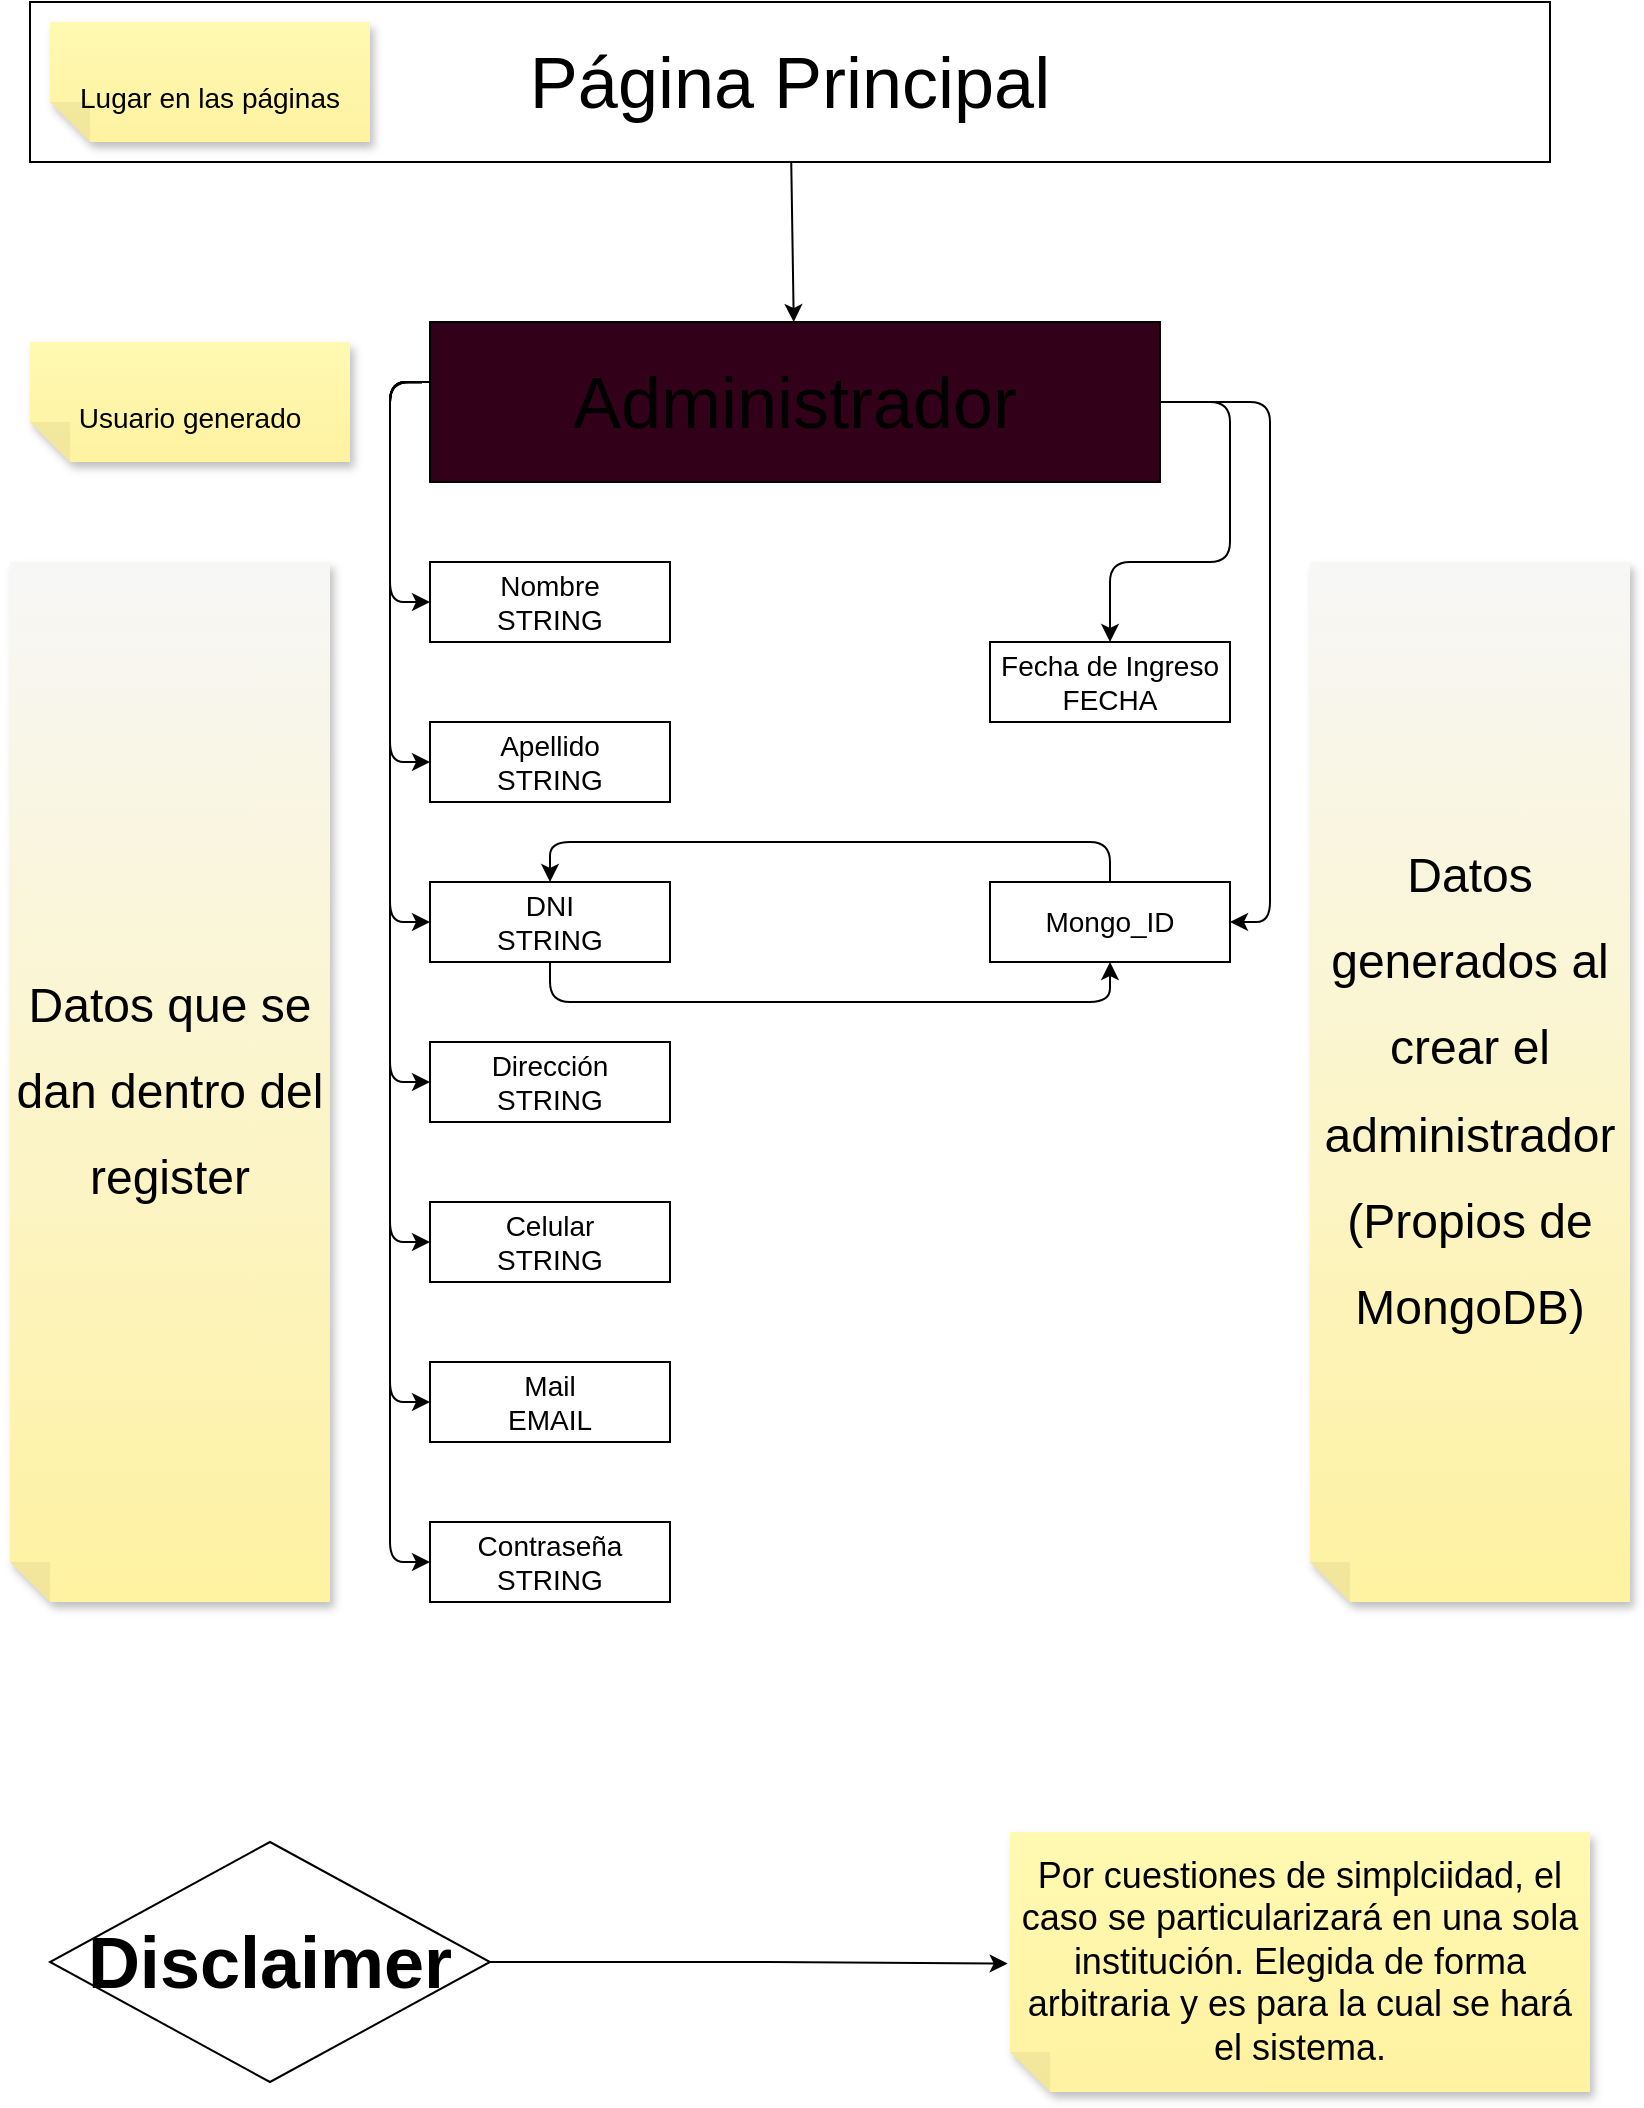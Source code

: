 <mxfile>
    <diagram id="44K4jS4_mfYNK5C5cpES" name="Página Principal">
        <mxGraphModel dx="1092" dy="381" grid="1" gridSize="10" guides="1" tooltips="1" connect="1" arrows="1" fold="1" page="1" pageScale="1" pageWidth="850" pageHeight="1100" math="0" shadow="0">
            <root>
                <mxCell id="0"/>
                <mxCell id="1" parent="0"/>
                <mxCell id="4" value="" style="edgeStyle=none;html=1;fontSize=36;" parent="1" source="2" target="3" edge="1">
                    <mxGeometry relative="1" as="geometry"/>
                </mxCell>
                <mxCell id="2" value="&lt;font style=&quot;font-size: 36px;&quot;&gt;Página Principal&lt;/font&gt;" style="whiteSpace=wrap;html=1;" parent="1" vertex="1">
                    <mxGeometry x="40" y="40" width="760" height="80" as="geometry"/>
                </mxCell>
                <mxCell id="41" value="" style="edgeStyle=none;html=1;exitX=1;exitY=0.5;exitDx=0;exitDy=0;" parent="1" source="3" edge="1">
                    <mxGeometry relative="1" as="geometry">
                        <mxPoint x="640" y="240" as="sourcePoint"/>
                        <mxPoint x="580" y="360" as="targetPoint"/>
                        <Array as="points">
                            <mxPoint x="640" y="240"/>
                            <mxPoint x="640" y="320"/>
                            <mxPoint x="580" y="320"/>
                        </Array>
                    </mxGeometry>
                </mxCell>
                <mxCell id="5" value="&lt;font style=&quot;font-size: 14px;&quot;&gt;Lugar en las páginas&lt;/font&gt;" style="shape=note;whiteSpace=wrap;html=1;backgroundOutline=1;fontColor=#000000;darkOpacity=0.05;fillColor=#FFF9B2;strokeColor=none;fillStyle=solid;direction=west;gradientDirection=north;gradientColor=#FFF2A1;shadow=1;size=20;pointerEvents=1;fontSize=36;" parent="1" vertex="1">
                    <mxGeometry x="50" y="50" width="160" height="60" as="geometry"/>
                </mxCell>
                <mxCell id="6" value="&lt;span style=&quot;font-size: 14px;&quot;&gt;Usuario generado&lt;/span&gt;" style="shape=note;whiteSpace=wrap;html=1;backgroundOutline=1;fontColor=#000000;darkOpacity=0.05;fillColor=#FFF9B2;strokeColor=none;fillStyle=solid;direction=west;gradientDirection=north;gradientColor=#FFF2A1;shadow=1;size=20;pointerEvents=1;fontSize=36;" parent="1" vertex="1">
                    <mxGeometry x="40" y="210" width="160" height="60" as="geometry"/>
                </mxCell>
                <mxCell id="7" value="&lt;font style=&quot;font-size: 24px;&quot;&gt;Datos que se dan dentro del register&lt;/font&gt;" style="shape=note;whiteSpace=wrap;html=1;backgroundOutline=1;fontColor=#000000;darkOpacity=0.05;fillColor=#F7F7F7;strokeColor=none;fillStyle=solid;direction=west;gradientDirection=north;gradientColor=#FFF2A1;shadow=1;size=20;pointerEvents=1;fontSize=36;" parent="1" vertex="1">
                    <mxGeometry x="30" y="320" width="160" height="520" as="geometry"/>
                </mxCell>
                <mxCell id="16" value="" style="edgeStyle=orthogonalEdgeStyle;html=1;fontSize=14;entryX=0;entryY=0.5;entryDx=0;entryDy=0;exitX=-0.011;exitY=0.378;exitDx=0;exitDy=0;exitPerimeter=0;" parent="1" source="3" target="8" edge="1">
                    <mxGeometry relative="1" as="geometry">
                        <mxPoint x="220" y="190" as="sourcePoint"/>
                        <mxPoint x="230" y="230" as="targetPoint"/>
                        <Array as="points">
                            <mxPoint x="220" y="230"/>
                            <mxPoint x="220" y="340"/>
                        </Array>
                    </mxGeometry>
                </mxCell>
                <mxCell id="8" value="Nombre&lt;br&gt;STRING" style="whiteSpace=wrap;html=1;fontSize=14;" parent="1" vertex="1">
                    <mxGeometry x="240" y="320" width="120" height="40" as="geometry"/>
                </mxCell>
                <mxCell id="12" value="Apellido&lt;br&gt;STRING" style="whiteSpace=wrap;html=1;fontSize=14;" parent="1" vertex="1">
                    <mxGeometry x="240" y="400" width="120" height="40" as="geometry"/>
                </mxCell>
                <mxCell id="13" value="DNI&lt;br&gt;STRING" style="whiteSpace=wrap;html=1;fontSize=14;" parent="1" vertex="1">
                    <mxGeometry x="240" y="480" width="120" height="40" as="geometry"/>
                </mxCell>
                <mxCell id="14" value="Dirección&lt;br&gt;STRING" style="whiteSpace=wrap;html=1;fontSize=14;" parent="1" vertex="1">
                    <mxGeometry x="240" y="560" width="120" height="40" as="geometry"/>
                </mxCell>
                <mxCell id="17" value="" style="edgeStyle=orthogonalEdgeStyle;html=1;fontSize=14;entryX=0;entryY=0.5;entryDx=0;entryDy=0;exitX=-0.011;exitY=0.378;exitDx=0;exitDy=0;exitPerimeter=0;" parent="1" target="12" edge="1">
                    <mxGeometry relative="1" as="geometry">
                        <mxPoint x="236.04" y="230.07" as="sourcePoint"/>
                        <mxPoint x="240" y="339.83" as="targetPoint"/>
                        <Array as="points">
                            <mxPoint x="220" y="230"/>
                            <mxPoint x="220" y="420"/>
                        </Array>
                    </mxGeometry>
                </mxCell>
                <mxCell id="18" value="" style="edgeStyle=orthogonalEdgeStyle;html=1;fontSize=14;exitX=-0.011;exitY=0.378;exitDx=0;exitDy=0;exitPerimeter=0;" parent="1" edge="1">
                    <mxGeometry relative="1" as="geometry">
                        <mxPoint x="236.04" y="230.0" as="sourcePoint"/>
                        <mxPoint x="240" y="500" as="targetPoint"/>
                        <Array as="points">
                            <mxPoint x="220" y="230"/>
                            <mxPoint x="220" y="500"/>
                        </Array>
                    </mxGeometry>
                </mxCell>
                <mxCell id="19" value="" style="edgeStyle=orthogonalEdgeStyle;html=1;fontSize=14;exitX=-0.011;exitY=0.378;exitDx=0;exitDy=0;exitPerimeter=0;entryX=0;entryY=0.5;entryDx=0;entryDy=0;" parent="1" target="14" edge="1">
                    <mxGeometry relative="1" as="geometry">
                        <mxPoint x="236.04" y="230" as="sourcePoint"/>
                        <mxPoint x="240" y="500" as="targetPoint"/>
                        <Array as="points">
                            <mxPoint x="220" y="230"/>
                            <mxPoint x="220" y="580"/>
                        </Array>
                    </mxGeometry>
                </mxCell>
                <mxCell id="20" value="Celular&lt;br&gt;STRING" style="whiteSpace=wrap;html=1;fontSize=14;" parent="1" vertex="1">
                    <mxGeometry x="240" y="640" width="120" height="40" as="geometry"/>
                </mxCell>
                <mxCell id="21" value="Mail&lt;br&gt;EMAIL" style="whiteSpace=wrap;html=1;fontSize=14;" parent="1" vertex="1">
                    <mxGeometry x="240" y="720" width="120" height="40" as="geometry"/>
                </mxCell>
                <mxCell id="22" value="Contraseña&lt;br&gt;STRING" style="whiteSpace=wrap;html=1;fontSize=14;" parent="1" vertex="1">
                    <mxGeometry x="240" y="800" width="120" height="40" as="geometry"/>
                </mxCell>
                <mxCell id="23" value="" style="edgeStyle=orthogonalEdgeStyle;html=1;fontSize=14;exitX=-0.011;exitY=0.378;exitDx=0;exitDy=0;exitPerimeter=0;entryX=0;entryY=0.5;entryDx=0;entryDy=0;" parent="1" target="20" edge="1">
                    <mxGeometry relative="1" as="geometry">
                        <mxPoint x="236.04" y="230" as="sourcePoint"/>
                        <mxPoint x="240" y="580" as="targetPoint"/>
                        <Array as="points">
                            <mxPoint x="220" y="230"/>
                            <mxPoint x="220" y="660"/>
                        </Array>
                    </mxGeometry>
                </mxCell>
                <mxCell id="24" value="" style="edgeStyle=orthogonalEdgeStyle;html=1;fontSize=14;" parent="1" edge="1">
                    <mxGeometry relative="1" as="geometry">
                        <mxPoint x="240" y="230" as="sourcePoint"/>
                        <mxPoint x="240" y="740" as="targetPoint"/>
                        <Array as="points">
                            <mxPoint x="220" y="230"/>
                            <mxPoint x="220" y="740"/>
                        </Array>
                    </mxGeometry>
                </mxCell>
                <mxCell id="25" value="" style="edgeStyle=orthogonalEdgeStyle;html=1;fontSize=14;exitX=-0.011;exitY=0.378;exitDx=0;exitDy=0;exitPerimeter=0;entryX=0;entryY=0.5;entryDx=0;entryDy=0;" parent="1" target="22" edge="1">
                    <mxGeometry relative="1" as="geometry">
                        <mxPoint x="236.04" y="230.0" as="sourcePoint"/>
                        <mxPoint x="240" y="735.01" as="targetPoint"/>
                        <Array as="points">
                            <mxPoint x="220" y="230"/>
                            <mxPoint x="220" y="820"/>
                        </Array>
                    </mxGeometry>
                </mxCell>
                <mxCell id="26" value="&lt;font style=&quot;font-size: 24px;&quot;&gt;Datos generados al crear el administrador&lt;br&gt;(Propios de MongoDB)&lt;br&gt;&lt;/font&gt;" style="shape=note;whiteSpace=wrap;html=1;backgroundOutline=1;fontColor=#000000;darkOpacity=0.05;fillColor=#F7F7F7;strokeColor=none;fillStyle=solid;direction=west;gradientDirection=north;gradientColor=#FFF2A1;shadow=1;size=20;pointerEvents=1;fontSize=36;" parent="1" vertex="1">
                    <mxGeometry x="680" y="320" width="160" height="520" as="geometry"/>
                </mxCell>
                <mxCell id="31" style="edgeStyle=orthogonalEdgeStyle;html=1;exitX=0.5;exitY=0;exitDx=0;exitDy=0;entryX=0.5;entryY=0;entryDx=0;entryDy=0;fontSize=24;" parent="1" source="27" target="13" edge="1">
                    <mxGeometry relative="1" as="geometry">
                        <Array as="points">
                            <mxPoint x="580" y="460"/>
                            <mxPoint x="300" y="460"/>
                        </Array>
                    </mxGeometry>
                </mxCell>
                <mxCell id="27" value="Mongo_ID" style="whiteSpace=wrap;html=1;fontSize=14;" parent="1" vertex="1">
                    <mxGeometry x="520" y="480" width="120" height="40" as="geometry"/>
                </mxCell>
                <mxCell id="33" style="edgeStyle=orthogonalEdgeStyle;html=1;entryX=0.5;entryY=1;entryDx=0;entryDy=0;fontSize=24;exitX=0.5;exitY=1;exitDx=0;exitDy=0;" parent="1" source="13" target="27" edge="1">
                    <mxGeometry relative="1" as="geometry">
                        <mxPoint x="340" y="550" as="sourcePoint"/>
                        <mxPoint x="300" y="530" as="targetPoint"/>
                        <Array as="points">
                            <mxPoint x="300" y="540"/>
                            <mxPoint x="580" y="540"/>
                        </Array>
                    </mxGeometry>
                </mxCell>
                <mxCell id="34" value="Fecha de Ingreso&lt;br&gt;FECHA" style="whiteSpace=wrap;html=1;fontSize=14;" parent="1" vertex="1">
                    <mxGeometry x="520" y="360" width="120" height="40" as="geometry"/>
                </mxCell>
                <mxCell id="43" value="" style="edgeStyle=none;html=1;exitX=1;exitY=0.5;exitDx=0;exitDy=0;entryX=1;entryY=0.5;entryDx=0;entryDy=0;" parent="1" target="27" edge="1">
                    <mxGeometry relative="1" as="geometry">
                        <mxPoint x="605" y="240" as="sourcePoint"/>
                        <mxPoint x="580" y="360" as="targetPoint"/>
                        <Array as="points">
                            <mxPoint x="660" y="240"/>
                            <mxPoint x="660" y="330"/>
                            <mxPoint x="660" y="410"/>
                            <mxPoint x="660" y="500"/>
                        </Array>
                    </mxGeometry>
                </mxCell>
                <mxCell id="46" value="" style="edgeStyle=none;html=1;fontSize=36;entryX=1.004;entryY=0.494;entryDx=0;entryDy=0;entryPerimeter=0;exitX=1;exitY=0.5;exitDx=0;exitDy=0;" parent="1" source="44" target="49" edge="1">
                    <mxGeometry relative="1" as="geometry">
                        <mxPoint x="520" y="970" as="targetPoint"/>
                        <Array as="points">
                            <mxPoint x="400" y="1020"/>
                        </Array>
                    </mxGeometry>
                </mxCell>
                <mxCell id="44" value="&lt;font style=&quot;font-size: 36px;&quot;&gt;&lt;b&gt;Disclaimer&lt;/b&gt;&lt;/font&gt;" style="rhombus;whiteSpace=wrap;html=1;" parent="1" vertex="1">
                    <mxGeometry x="50" y="960" width="220" height="120" as="geometry"/>
                </mxCell>
                <mxCell id="49" value="Por cuestiones de simplciidad, el caso se particularizará en una sola institución. Elegida de forma arbitraria y es para la cual se hará el sistema." style="shape=note;whiteSpace=wrap;html=1;backgroundOutline=1;fontColor=#000000;darkOpacity=0.05;fillColor=#FFF9B2;strokeColor=none;fillStyle=solid;direction=west;gradientDirection=north;gradientColor=#FFF2A1;shadow=1;size=20;pointerEvents=1;fontSize=18;" parent="1" vertex="1">
                    <mxGeometry x="530" y="955" width="290" height="130" as="geometry"/>
                </mxCell>
                <mxCell id="3" value="Administrador" style="whiteSpace=wrap;html=1;fontSize=36;shadow=0;fillColor=#33001A;" parent="1" vertex="1">
                    <mxGeometry x="240" y="200" width="365" height="80" as="geometry"/>
                </mxCell>
            </root>
        </mxGraphModel>
    </diagram>
    <diagram id="_-h2v2cXjk_ngLaGVtDr" name="Página de Alumnos">
        <mxGraphModel dx="825" dy="474" grid="1" gridSize="10" guides="1" tooltips="1" connect="1" arrows="1" fold="1" page="1" pageScale="1" pageWidth="850" pageHeight="1100" math="0" shadow="0">
            <root>
                <mxCell id="0"/>
                <mxCell id="1" parent="0"/>
                <mxCell id="rqVI_RRIAm4NejhSVdt2-1" value="&lt;font style=&quot;font-size: 36px;&quot;&gt;Página de Alumnos&lt;/font&gt;" style="whiteSpace=wrap;html=1;" parent="1" vertex="1">
                    <mxGeometry x="40" y="40" width="760" height="80" as="geometry"/>
                </mxCell>
                <mxCell id="oPoUa1jvqwNsRrNKrOJr-1" value="&lt;font style=&quot;font-size: 14px;&quot;&gt;Lugar en las páginas&lt;/font&gt;" style="shape=note;whiteSpace=wrap;html=1;backgroundOutline=1;fontColor=#000000;darkOpacity=0.05;fillColor=#FFF9B2;strokeColor=none;fillStyle=solid;direction=west;gradientDirection=north;gradientColor=#FFF2A1;shadow=1;size=20;pointerEvents=1;fontSize=36;" parent="1" vertex="1">
                    <mxGeometry x="50" y="50" width="160" height="60" as="geometry"/>
                </mxCell>
                <mxCell id="q1AXtb5Mmpm6LBBfgDB0-2" value="&lt;span style=&quot;font-size: 14px;&quot;&gt;Usuario generado&lt;/span&gt;" style="shape=note;whiteSpace=wrap;html=1;backgroundOutline=1;fontColor=#000000;darkOpacity=0.05;fillColor=#FFF9B2;strokeColor=none;fillStyle=solid;direction=west;gradientDirection=north;gradientColor=#FFF2A1;shadow=1;size=20;pointerEvents=1;fontSize=36;" parent="1" vertex="1">
                    <mxGeometry x="40" y="210" width="160" height="60" as="geometry"/>
                </mxCell>
                <mxCell id="q1AXtb5Mmpm6LBBfgDB0-3" value="&lt;font style=&quot;font-size: 24px;&quot;&gt;Datos que se dan dentro del register&lt;/font&gt;" style="shape=note;whiteSpace=wrap;html=1;backgroundOutline=1;fontColor=#000000;darkOpacity=0.05;fillColor=#F7F7F7;strokeColor=none;fillStyle=solid;direction=west;gradientDirection=north;gradientColor=#FFF2A1;shadow=1;size=20;pointerEvents=1;fontSize=36;" parent="1" vertex="1">
                    <mxGeometry x="30" y="320" width="160" height="520" as="geometry"/>
                </mxCell>
                <mxCell id="q1AXtb5Mmpm6LBBfgDB0-4" value="" style="edgeStyle=orthogonalEdgeStyle;html=1;fontSize=14;entryX=0;entryY=0.5;entryDx=0;entryDy=0;exitX=-0.011;exitY=0.378;exitDx=0;exitDy=0;exitPerimeter=0;" parent="1" source="q1AXtb5Mmpm6LBBfgDB0-24" target="q1AXtb5Mmpm6LBBfgDB0-5" edge="1">
                    <mxGeometry relative="1" as="geometry">
                        <mxPoint x="220" y="190" as="sourcePoint"/>
                        <mxPoint x="230" y="230" as="targetPoint"/>
                        <Array as="points">
                            <mxPoint x="220" y="230"/>
                            <mxPoint x="220" y="340"/>
                        </Array>
                    </mxGeometry>
                </mxCell>
                <mxCell id="q1AXtb5Mmpm6LBBfgDB0-5" value="Nombre&lt;br&gt;STRING" style="whiteSpace=wrap;html=1;fontSize=14;" parent="1" vertex="1">
                    <mxGeometry x="240" y="320" width="120" height="40" as="geometry"/>
                </mxCell>
                <mxCell id="q1AXtb5Mmpm6LBBfgDB0-6" value="Apellido&lt;br&gt;STRING" style="whiteSpace=wrap;html=1;fontSize=14;" parent="1" vertex="1">
                    <mxGeometry x="240" y="400" width="120" height="40" as="geometry"/>
                </mxCell>
                <mxCell id="q1AXtb5Mmpm6LBBfgDB0-8" value="Cuota&lt;br&gt;BOOLEAN" style="whiteSpace=wrap;html=1;fontSize=14;" parent="1" vertex="1">
                    <mxGeometry x="240" y="560" width="120" height="40" as="geometry"/>
                </mxCell>
                <mxCell id="q1AXtb5Mmpm6LBBfgDB0-9" value="" style="edgeStyle=orthogonalEdgeStyle;html=1;fontSize=14;entryX=0;entryY=0.5;entryDx=0;entryDy=0;exitX=-0.011;exitY=0.378;exitDx=0;exitDy=0;exitPerimeter=0;" parent="1" target="q1AXtb5Mmpm6LBBfgDB0-6" edge="1">
                    <mxGeometry relative="1" as="geometry">
                        <mxPoint x="236.04" y="230.07" as="sourcePoint"/>
                        <mxPoint x="240" y="339.83" as="targetPoint"/>
                        <Array as="points">
                            <mxPoint x="220" y="230"/>
                            <mxPoint x="220" y="420"/>
                        </Array>
                    </mxGeometry>
                </mxCell>
                <mxCell id="q1AXtb5Mmpm6LBBfgDB0-11" value="" style="edgeStyle=orthogonalEdgeStyle;html=1;fontSize=14;exitX=-0.011;exitY=0.378;exitDx=0;exitDy=0;exitPerimeter=0;entryX=0;entryY=0.5;entryDx=0;entryDy=0;" parent="1" target="q1AXtb5Mmpm6LBBfgDB0-8" edge="1">
                    <mxGeometry relative="1" as="geometry">
                        <mxPoint x="236.04" y="230" as="sourcePoint"/>
                        <mxPoint x="240" y="500" as="targetPoint"/>
                        <Array as="points">
                            <mxPoint x="220" y="230"/>
                            <mxPoint x="220" y="580"/>
                        </Array>
                    </mxGeometry>
                </mxCell>
                <mxCell id="q1AXtb5Mmpm6LBBfgDB0-18" value="&lt;font style=&quot;font-size: 24px;&quot;&gt;Datos generados al crear el administrador&lt;br&gt;(Propios de MongoDB)&lt;br&gt;&lt;/font&gt;" style="shape=note;whiteSpace=wrap;html=1;backgroundOutline=1;fontColor=#000000;darkOpacity=0.05;fillColor=#F7F7F7;strokeColor=none;fillStyle=solid;direction=west;gradientDirection=north;gradientColor=#FFF2A1;shadow=1;size=20;pointerEvents=1;fontSize=36;" parent="1" vertex="1">
                    <mxGeometry x="680" y="320" width="160" height="520" as="geometry"/>
                </mxCell>
                <mxCell id="q1AXtb5Mmpm6LBBfgDB0-28" value="" style="edgeStyle=none;html=1;fontSize=18;" parent="1" source="q1AXtb5Mmpm6LBBfgDB0-20" target="q1AXtb5Mmpm6LBBfgDB0-25" edge="1">
                    <mxGeometry relative="1" as="geometry"/>
                </mxCell>
                <mxCell id="q1AXtb5Mmpm6LBBfgDB0-20" value="Mongo_ID" style="whiteSpace=wrap;html=1;fontSize=14;" parent="1" vertex="1">
                    <mxGeometry x="520" y="480" width="120" height="40" as="geometry"/>
                </mxCell>
                <mxCell id="q1AXtb5Mmpm6LBBfgDB0-23" value="" style="edgeStyle=none;html=1;exitX=1;exitY=0.5;exitDx=0;exitDy=0;entryX=1;entryY=0.5;entryDx=0;entryDy=0;" parent="1" target="q1AXtb5Mmpm6LBBfgDB0-20" edge="1">
                    <mxGeometry relative="1" as="geometry">
                        <mxPoint x="605" y="240" as="sourcePoint"/>
                        <mxPoint x="580" y="360" as="targetPoint"/>
                        <Array as="points">
                            <mxPoint x="660" y="240"/>
                            <mxPoint x="660" y="330"/>
                            <mxPoint x="660" y="410"/>
                            <mxPoint x="660" y="500"/>
                        </Array>
                    </mxGeometry>
                </mxCell>
                <mxCell id="q1AXtb5Mmpm6LBBfgDB0-24" value="Alumno" style="whiteSpace=wrap;html=1;fontSize=36;shadow=0;fillColor=#FF0080;" parent="1" vertex="1">
                    <mxGeometry x="240" y="200" width="365" height="80" as="geometry"/>
                </mxCell>
                <mxCell id="q1AXtb5Mmpm6LBBfgDB0-25" value="EXP. (PRIMARY_KEY)" style="whiteSpace=wrap;html=1;fontSize=14;" parent="1" vertex="1">
                    <mxGeometry x="525" y="560" width="110" height="40" as="geometry"/>
                </mxCell>
                <mxCell id="q1AXtb5Mmpm6LBBfgDB0-29" value="&lt;font style=&quot;font-size: 14px;&quot;&gt;Esta página de aquí solo se extiende a el CRUD y muestra de los Alumnos.&lt;/font&gt;" style="shape=note;whiteSpace=wrap;html=1;backgroundOutline=1;fontColor=#000000;darkOpacity=0.05;fillColor=#FFF9B2;strokeColor=none;fillStyle=solid;direction=west;gradientDirection=north;gradientColor=#FFF2A1;shadow=1;size=20;pointerEvents=1;fontSize=36;" parent="1" vertex="1">
                    <mxGeometry x="60" y="130" width="730" height="40" as="geometry"/>
                </mxCell>
                <mxCell id="q1AXtb5Mmpm6LBBfgDB0-31" value="Año Cursado&lt;br&gt;NUMBER" style="whiteSpace=wrap;html=1;fontSize=14;" parent="1" vertex="1">
                    <mxGeometry x="240" y="480" width="120" height="40" as="geometry"/>
                </mxCell>
                <mxCell id="q1AXtb5Mmpm6LBBfgDB0-32" value="" style="edgeStyle=orthogonalEdgeStyle;html=1;fontSize=14;entryX=0;entryY=0.5;entryDx=0;entryDy=0;exitX=-0.011;exitY=0.378;exitDx=0;exitDy=0;exitPerimeter=0;" parent="1" target="q1AXtb5Mmpm6LBBfgDB0-31" edge="1">
                    <mxGeometry relative="1" as="geometry">
                        <mxPoint x="236.04" y="240.07" as="sourcePoint"/>
                        <mxPoint x="240" y="430" as="targetPoint"/>
                        <Array as="points">
                            <mxPoint x="220" y="240"/>
                            <mxPoint x="220" y="500"/>
                        </Array>
                    </mxGeometry>
                </mxCell>
            </root>
        </mxGraphModel>
    </diagram>
    <diagram id="WXx3dvycMJ5zHLxEcq-l" name="Página Detalles - Alumnos">
        <mxGraphModel dx="1179" dy="677" grid="1" gridSize="10" guides="1" tooltips="1" connect="1" arrows="1" fold="1" page="1" pageScale="1" pageWidth="850" pageHeight="1100" math="0" shadow="0">
            <root>
                <mxCell id="0"/>
                <mxCell id="1" parent="0"/>
                <mxCell id="Ua5ZhFTyl4ceXBN9Rp8--1" value="&lt;font style=&quot;font-size: 36px;&quot;&gt;Página de Detalles - Alumnos&amp;nbsp; &amp;nbsp; &amp;nbsp;&amp;nbsp;&lt;/font&gt;" style="whiteSpace=wrap;html=1;align=right;" parent="1" vertex="1">
                    <mxGeometry x="40" y="40" width="760" height="80" as="geometry"/>
                </mxCell>
                <mxCell id="Ua5ZhFTyl4ceXBN9Rp8--2" value="&lt;font style=&quot;font-size: 14px;&quot;&gt;Lugar en las páginas&lt;/font&gt;" style="shape=note;whiteSpace=wrap;html=1;backgroundOutline=1;fontColor=#000000;darkOpacity=0.05;fillColor=#FFF9B2;strokeColor=none;fillStyle=solid;direction=west;gradientDirection=north;gradientColor=#FFF2A1;shadow=1;size=20;pointerEvents=1;fontSize=36;" parent="1" vertex="1">
                    <mxGeometry x="50" y="50" width="170" height="60" as="geometry"/>
                </mxCell>
                <mxCell id="Ua5ZhFTyl4ceXBN9Rp8--3" value="&lt;span style=&quot;font-size: 14px;&quot;&gt;Usuario generado&lt;/span&gt;" style="shape=note;whiteSpace=wrap;html=1;backgroundOutline=1;fontColor=#000000;darkOpacity=0.05;fillColor=#FFF9B2;strokeColor=none;fillStyle=solid;direction=west;gradientDirection=north;gradientColor=#FFF2A1;shadow=1;size=20;pointerEvents=1;fontSize=36;" parent="1" vertex="1">
                    <mxGeometry x="40" y="210" width="160" height="60" as="geometry"/>
                </mxCell>
                <mxCell id="Ua5ZhFTyl4ceXBN9Rp8--6" value="Primer Año" style="whiteSpace=wrap;html=1;fontSize=14;" parent="1" vertex="1">
                    <mxGeometry x="110" y="520" width="60" height="40" as="geometry"/>
                </mxCell>
                <mxCell id="Ua5ZhFTyl4ceXBN9Rp8--15" value="Alumno" style="whiteSpace=wrap;html=1;fontSize=36;shadow=0;fillColor=#FF0080;" parent="1" vertex="1">
                    <mxGeometry x="240" y="200" width="365" height="80" as="geometry"/>
                </mxCell>
                <mxCell id="Ua5ZhFTyl4ceXBN9Rp8--17" value="&lt;font style=&quot;font-size: 14px;&quot;&gt;Esta página de aquí solo se extiende a el CRUD y muestra de los Alumnos.&lt;/font&gt;" style="shape=note;whiteSpace=wrap;html=1;backgroundOutline=1;fontColor=#000000;darkOpacity=0.05;fillColor=#FFF9B2;strokeColor=none;fillStyle=solid;direction=west;gradientDirection=north;gradientColor=#FFF2A1;shadow=1;size=20;pointerEvents=1;fontSize=36;" parent="1" vertex="1">
                    <mxGeometry x="60" y="130" width="730" height="40" as="geometry"/>
                </mxCell>
                <mxCell id="Ua5ZhFTyl4ceXBN9Rp8--20" value="&lt;span style=&quot;font-size: 14px;&quot;&gt;Heredamos todas las Props del anterior.&lt;/span&gt;" style="shape=note;whiteSpace=wrap;html=1;backgroundOutline=1;fontColor=#000000;darkOpacity=0.05;fillColor=#FFF9B2;strokeColor=none;fillStyle=solid;direction=west;gradientDirection=north;gradientColor=#FFF2A1;shadow=1;size=20;pointerEvents=1;fontSize=36;" parent="1" vertex="1">
                    <mxGeometry x="650" y="210" width="180" height="70" as="geometry"/>
                </mxCell>
                <mxCell id="Ua5ZhFTyl4ceXBN9Rp8--26" value="" style="edgeStyle=none;html=1;fontSize=9;fontColor=#FFFFFF;" parent="1" source="Ua5ZhFTyl4ceXBN9Rp8--21" target="Ua5ZhFTyl4ceXBN9Rp8--22" edge="1">
                    <mxGeometry relative="1" as="geometry"/>
                </mxCell>
                <mxCell id="Ua5ZhFTyl4ceXBN9Rp8--21" value="Materias&lt;br&gt;ARRAY" style="whiteSpace=wrap;html=1;fontSize=14;" parent="1" vertex="1">
                    <mxGeometry x="640" y="560" width="160" height="40" as="geometry"/>
                </mxCell>
                <mxCell id="Ua5ZhFTyl4ceXBN9Rp8--22" value="&lt;span id=&quot;docs-internal-guid-74e4e10c-7fff-efcd-cf68-e191ebd819ca&quot;&gt;&lt;p style=&quot;line-height:1.38;margin-top:0pt;margin-bottom:0pt;&quot; dir=&quot;ltr&quot;&gt;&lt;span style=&quot;font-size: 11pt; font-family: Arial, sans-serif; background-color: transparent; font-variant-numeric: normal; font-variant-east-asian: normal; vertical-align: baseline;&quot;&gt;&lt;font color=&quot;#ffffff&quot;&gt;[Matemáticas,&lt;/font&gt;&lt;/span&gt;&lt;/p&gt;&lt;p style=&quot;line-height:1.38;margin-top:0pt;margin-bottom:0pt;&quot; dir=&quot;ltr&quot;&gt;&lt;span style=&quot;font-size: 11pt; font-family: Arial, sans-serif; background-color: transparent; font-variant-numeric: normal; font-variant-east-asian: normal; vertical-align: baseline;&quot;&gt;&lt;font color=&quot;#ffffff&quot;&gt;Lengua y Literatura,&lt;/font&gt;&lt;/span&gt;&lt;/p&gt;&lt;p style=&quot;line-height:1.38;margin-top:0pt;margin-bottom:0pt;&quot; dir=&quot;ltr&quot;&gt;&lt;span style=&quot;font-size: 11pt; font-family: Arial, sans-serif; background-color: transparent; font-variant-numeric: normal; font-variant-east-asian: normal; vertical-align: baseline;&quot;&gt;&lt;font color=&quot;#ffffff&quot;&gt;Biología,&lt;/font&gt;&lt;/span&gt;&lt;/p&gt;&lt;p style=&quot;line-height:1.38;margin-top:0pt;margin-bottom:0pt;&quot; dir=&quot;ltr&quot;&gt;&lt;span style=&quot;font-size: 11pt; font-family: Arial, sans-serif; background-color: transparent; font-variant-numeric: normal; font-variant-east-asian: normal; vertical-align: baseline;&quot;&gt;&lt;font color=&quot;#ffffff&quot;&gt;Física,&lt;/font&gt;&lt;/span&gt;&lt;/p&gt;&lt;p style=&quot;line-height:1.38;margin-top:0pt;margin-bottom:0pt;&quot; dir=&quot;ltr&quot;&gt;&lt;span style=&quot;font-size: 11pt; font-family: Arial, sans-serif; background-color: transparent; font-variant-numeric: normal; font-variant-east-asian: normal; vertical-align: baseline;&quot;&gt;&lt;font color=&quot;#ffffff&quot;&gt;Química,&lt;/font&gt;&lt;/span&gt;&lt;/p&gt;&lt;p style=&quot;line-height:1.38;margin-top:0pt;margin-bottom:0pt;&quot; dir=&quot;ltr&quot;&gt;&lt;span style=&quot;font-size: 11pt; font-family: Arial, sans-serif; background-color: transparent; font-variant-numeric: normal; font-variant-east-asian: normal; vertical-align: baseline;&quot;&gt;&lt;font color=&quot;#ffffff&quot;&gt;Economía,&lt;/font&gt;&lt;/span&gt;&lt;/p&gt;&lt;p style=&quot;line-height:1.38;margin-top:0pt;margin-bottom:0pt;&quot; dir=&quot;ltr&quot;&gt;&lt;span style=&quot;font-size: 11pt; font-family: Arial, sans-serif; background-color: transparent; font-variant-numeric: normal; font-variant-east-asian: normal; vertical-align: baseline;&quot;&gt;&lt;font color=&quot;#ffffff&quot;&gt;Geografía,&lt;/font&gt;&lt;/span&gt;&lt;/p&gt;&lt;p style=&quot;line-height:1.38;margin-top:0pt;margin-bottom:0pt;&quot; dir=&quot;ltr&quot;&gt;&lt;span style=&quot;font-size: 11pt; font-family: Arial, sans-serif; background-color: transparent; font-variant-numeric: normal; font-variant-east-asian: normal; vertical-align: baseline;&quot;&gt;&lt;font color=&quot;#ffffff&quot;&gt;Historia,&lt;/font&gt;&lt;/span&gt;&lt;/p&gt;&lt;p style=&quot;line-height:1.38;margin-top:0pt;margin-bottom:0pt;&quot; dir=&quot;ltr&quot;&gt;&lt;span style=&quot;font-size: 11pt; font-family: Arial, sans-serif; background-color: transparent; font-variant-numeric: normal; font-variant-east-asian: normal; vertical-align: baseline;&quot;&gt;&lt;font color=&quot;#ffffff&quot;&gt;Educación Física]&lt;/font&gt;&lt;/span&gt;&lt;/p&gt;&lt;div&gt;&lt;span style=&quot;font-size: 11pt; font-family: Arial, sans-serif; color: rgb(0, 0, 0); background-color: transparent; font-variant-numeric: normal; font-variant-east-asian: normal; vertical-align: baseline;&quot;&gt;&lt;br&gt;&lt;/span&gt;&lt;/div&gt;&lt;/span&gt;" style="whiteSpace=wrap;html=1;fontSize=14;" parent="1" vertex="1">
                    <mxGeometry x="640" y="640" width="160" height="280" as="geometry"/>
                </mxCell>
                <mxCell id="Ua5ZhFTyl4ceXBN9Rp8--27" value="&lt;span style=&quot;font-size: 14px;&quot;&gt;HardCodeado [Cantidad de Años de 1 a 4]&amp;nbsp;&lt;/span&gt;" style="shape=note;whiteSpace=wrap;html=1;backgroundOutline=1;fontColor=#000000;darkOpacity=0.05;fillColor=#FFF9B2;strokeColor=none;fillStyle=solid;direction=west;gradientDirection=north;gradientColor=#FFF2A1;shadow=1;size=20;pointerEvents=1;fontSize=36;" parent="1" vertex="1">
                    <mxGeometry x="280" y="320" width="350" height="40" as="geometry"/>
                </mxCell>
                <mxCell id="Ua5ZhFTyl4ceXBN9Rp8--28" value="Segundo Año" style="whiteSpace=wrap;html=1;fontSize=14;" parent="1" vertex="1">
                    <mxGeometry x="110" y="640" width="60" height="40" as="geometry"/>
                </mxCell>
                <mxCell id="Ua5ZhFTyl4ceXBN9Rp8--30" value="Tercer Año" style="whiteSpace=wrap;html=1;fontSize=14;" parent="1" vertex="1">
                    <mxGeometry x="110" y="760" width="60" height="40" as="geometry"/>
                </mxCell>
                <mxCell id="Ua5ZhFTyl4ceXBN9Rp8--31" value="Cuarto Año" style="whiteSpace=wrap;html=1;fontSize=14;" parent="1" vertex="1">
                    <mxGeometry x="110" y="880" width="60" height="40" as="geometry"/>
                </mxCell>
                <mxCell id="Ua5ZhFTyl4ceXBN9Rp8--42" value="Año Cursado" style="rhombus;whiteSpace=wrap;html=1;shadow=0;strokeColor=#FFFFFF;fontSize=9;fontColor=#FFFFFF;fillColor=#000000;" parent="1" vertex="1">
                    <mxGeometry x="110" y="360" width="80" height="80" as="geometry"/>
                </mxCell>
                <mxCell id="bB9HhC9jBBb9-SWzl-od-1" value="&lt;span style=&quot;font-size: 18px;&quot;&gt;A&lt;br&gt;D&lt;br&gt;M&lt;br&gt;I&lt;br&gt;N&lt;br&gt;&lt;br&gt;&lt;/span&gt;" style="whiteSpace=wrap;html=1;fontSize=36;shadow=0;fillColor=#33001A;" parent="1" vertex="1">
                    <mxGeometry x="220" y="600" width="40" height="240" as="geometry"/>
                </mxCell>
                <mxCell id="bB9HhC9jBBb9-SWzl-od-2" value="" style="edgeStyle=none;orthogonalLoop=1;jettySize=auto;html=1;fontSize=18;fontColor=#FFFFFF;entryX=0.5;entryY=0;entryDx=0;entryDy=0;" parent="1" target="bB9HhC9jBBb9-SWzl-od-1" edge="1">
                    <mxGeometry width="80" relative="1" as="geometry">
                        <mxPoint x="170" y="539.41" as="sourcePoint"/>
                        <mxPoint x="250" y="539.41" as="targetPoint"/>
                        <Array as="points">
                            <mxPoint x="240" y="539"/>
                        </Array>
                    </mxGeometry>
                </mxCell>
                <mxCell id="bB9HhC9jBBb9-SWzl-od-3" value="" style="edgeStyle=none;orthogonalLoop=1;jettySize=auto;html=1;fontSize=18;fontColor=#FFFFFF;entryX=0.5;entryY=1;entryDx=0;entryDy=0;exitX=1;exitY=0.5;exitDx=0;exitDy=0;" parent="1" source="Ua5ZhFTyl4ceXBN9Rp8--31" target="bB9HhC9jBBb9-SWzl-od-1" edge="1">
                    <mxGeometry width="80" relative="1" as="geometry">
                        <mxPoint x="180" y="899.41" as="sourcePoint"/>
                        <mxPoint x="260" y="899.41" as="targetPoint"/>
                        <Array as="points">
                            <mxPoint x="240" y="899"/>
                        </Array>
                    </mxGeometry>
                </mxCell>
                <mxCell id="bB9HhC9jBBb9-SWzl-od-4" value="" style="edgeStyle=none;orthogonalLoop=1;jettySize=auto;html=1;fontSize=18;fontColor=#FFFFFF;" parent="1" edge="1">
                    <mxGeometry width="80" relative="1" as="geometry">
                        <mxPoint x="170" y="779.71" as="sourcePoint"/>
                        <mxPoint x="220" y="780" as="targetPoint"/>
                        <Array as="points"/>
                    </mxGeometry>
                </mxCell>
                <mxCell id="bB9HhC9jBBb9-SWzl-od-5" value="" style="edgeStyle=none;orthogonalLoop=1;jettySize=auto;html=1;fontSize=18;fontColor=#FFFFFF;" parent="1" edge="1">
                    <mxGeometry width="80" relative="1" as="geometry">
                        <mxPoint x="170" y="659.71" as="sourcePoint"/>
                        <mxPoint x="220" y="660" as="targetPoint"/>
                        <Array as="points"/>
                    </mxGeometry>
                </mxCell>
                <mxCell id="EBaflSRqduPsTqxNaMv7-1" value="&lt;h6&gt;&lt;font style=&quot;font-size: 12px;&quot;&gt;Dato que pone el Administrador&lt;/font&gt;&lt;/h6&gt;" style="shape=note;whiteSpace=wrap;html=1;backgroundOutline=1;fontColor=#000000;darkOpacity=0.05;fillColor=#F7F7F7;strokeColor=none;fillStyle=solid;direction=west;gradientDirection=north;gradientColor=#FFF2A1;shadow=1;size=11;pointerEvents=1;fontSize=36;" parent="1" vertex="1">
                    <mxGeometry x="340" y="430" width="120" height="50" as="geometry"/>
                </mxCell>
                <mxCell id="79OqxkBXqtXMJCi08VaM-8" value="" style="edgeStyle=none;html=1;fontSize=12;fontColor=#FFFFFF;" parent="1" source="EBaflSRqduPsTqxNaMv7-2" target="79OqxkBXqtXMJCi08VaM-7" edge="1">
                    <mxGeometry relative="1" as="geometry"/>
                </mxCell>
                <mxCell id="EBaflSRqduPsTqxNaMv7-2" value="Nota Final de cada Materia&lt;br&gt;por cada año correspondinete." style="whiteSpace=wrap;html=1;fontSize=14;" parent="1" vertex="1">
                    <mxGeometry x="340" y="500" width="120" height="80" as="geometry"/>
                </mxCell>
                <mxCell id="EBaflSRqduPsTqxNaMv7-3" value="" style="edgeStyle=none;orthogonalLoop=1;jettySize=auto;html=1;fontSize=12;fontColor=#FFFFFF;entryX=0;entryY=0.5;entryDx=0;entryDy=0;" parent="1" target="EBaflSRqduPsTqxNaMv7-2" edge="1">
                    <mxGeometry width="80" relative="1" as="geometry">
                        <mxPoint x="265" y="720" as="sourcePoint"/>
                        <mxPoint x="300" y="680" as="targetPoint"/>
                        <Array as="points">
                            <mxPoint x="320" y="720"/>
                            <mxPoint x="320" y="630"/>
                            <mxPoint x="320" y="540"/>
                        </Array>
                    </mxGeometry>
                </mxCell>
                <mxCell id="79OqxkBXqtXMJCi08VaM-7" value="Esta nota es un NUMBER" style="whiteSpace=wrap;html=1;shadow=0;labelBackgroundColor=#000000;strokeColor=#FFFFFF;fontSize=12;fontColor=#FFFFFF;fillColor=#000000;" parent="1" vertex="1">
                    <mxGeometry x="340" y="610" width="120" height="60" as="geometry"/>
                </mxCell>
                <mxCell id="zrDUC_IiXTfDg5IgB25I-1" value="" style="edgeStyle=none;orthogonalLoop=1;jettySize=auto;html=1;fontSize=12;fontColor=#FFFFFF;exitX=0.5;exitY=0;exitDx=0;exitDy=0;entryX=0;entryY=0.5;entryDx=0;entryDy=0;" parent="1" source="Ua5ZhFTyl4ceXBN9Rp8--42" target="Ua5ZhFTyl4ceXBN9Rp8--15" edge="1">
                    <mxGeometry width="80" relative="1" as="geometry">
                        <mxPoint x="240" y="360" as="sourcePoint"/>
                        <mxPoint x="320" y="360" as="targetPoint"/>
                        <Array as="points">
                            <mxPoint x="150" y="320"/>
                            <mxPoint x="210" y="320"/>
                            <mxPoint x="210" y="280"/>
                            <mxPoint x="210" y="240"/>
                            <mxPoint x="220" y="240"/>
                        </Array>
                    </mxGeometry>
                </mxCell>
                <mxCell id="zrDUC_IiXTfDg5IgB25I-5" value="" style="edgeStyle=none;orthogonalLoop=1;jettySize=auto;html=1;fontSize=12;fontColor=#FFFFFF;exitX=0;exitY=0.5;exitDx=0;exitDy=0;" parent="1" source="Ua5ZhFTyl4ceXBN9Rp8--42" edge="1">
                    <mxGeometry width="80" relative="1" as="geometry">
                        <mxPoint x="40" y="540" as="sourcePoint"/>
                        <mxPoint x="110" y="539.75" as="targetPoint"/>
                        <Array as="points">
                            <mxPoint x="40" y="400"/>
                            <mxPoint x="40" y="440"/>
                            <mxPoint x="40" y="540"/>
                        </Array>
                    </mxGeometry>
                </mxCell>
                <mxCell id="zrDUC_IiXTfDg5IgB25I-6" value="" style="edgeStyle=none;orthogonalLoop=1;jettySize=auto;html=1;fontSize=12;fontColor=#FFFFFF;exitX=0;exitY=0.5;exitDx=0;exitDy=0;entryX=0;entryY=0.5;entryDx=0;entryDy=0;" parent="1" target="Ua5ZhFTyl4ceXBN9Rp8--28" edge="1">
                    <mxGeometry width="80" relative="1" as="geometry">
                        <mxPoint x="110" y="400" as="sourcePoint"/>
                        <mxPoint x="110" y="539.75" as="targetPoint"/>
                        <Array as="points">
                            <mxPoint x="40" y="400"/>
                            <mxPoint x="40" y="440"/>
                            <mxPoint x="40" y="660"/>
                            <mxPoint x="70" y="660"/>
                        </Array>
                    </mxGeometry>
                </mxCell>
                <mxCell id="zrDUC_IiXTfDg5IgB25I-7" value="" style="edgeStyle=none;orthogonalLoop=1;jettySize=auto;html=1;fontSize=12;fontColor=#FFFFFF;exitX=0;exitY=0.5;exitDx=0;exitDy=0;entryX=0;entryY=0.5;entryDx=0;entryDy=0;" parent="1" target="Ua5ZhFTyl4ceXBN9Rp8--30" edge="1">
                    <mxGeometry width="80" relative="1" as="geometry">
                        <mxPoint x="110" y="400" as="sourcePoint"/>
                        <mxPoint x="110" y="660" as="targetPoint"/>
                        <Array as="points">
                            <mxPoint x="40" y="400"/>
                            <mxPoint x="40" y="440"/>
                            <mxPoint x="40" y="660"/>
                            <mxPoint x="40" y="720"/>
                            <mxPoint x="40" y="780"/>
                        </Array>
                    </mxGeometry>
                </mxCell>
                <mxCell id="zrDUC_IiXTfDg5IgB25I-8" value="" style="edgeStyle=none;orthogonalLoop=1;jettySize=auto;html=1;fontSize=12;fontColor=#FFFFFF;exitX=0;exitY=0.5;exitDx=0;exitDy=0;entryX=0;entryY=0.5;entryDx=0;entryDy=0;" parent="1" target="Ua5ZhFTyl4ceXBN9Rp8--31" edge="1">
                    <mxGeometry width="80" relative="1" as="geometry">
                        <mxPoint x="110" y="400.0" as="sourcePoint"/>
                        <mxPoint x="110" y="780" as="targetPoint"/>
                        <Array as="points">
                            <mxPoint x="40" y="400"/>
                            <mxPoint x="40" y="440"/>
                            <mxPoint x="40" y="660"/>
                            <mxPoint x="40" y="720"/>
                            <mxPoint x="40" y="780"/>
                            <mxPoint x="40" y="900"/>
                        </Array>
                    </mxGeometry>
                </mxCell>
                <mxCell id="zrDUC_IiXTfDg5IgB25I-11" value="" style="edgeStyle=none;orthogonalLoop=1;jettySize=auto;html=1;fontSize=12;fontColor=#FFFFFF;entryX=0.566;entryY=-0.042;entryDx=0;entryDy=0;entryPerimeter=0;" parent="1" target="Ua5ZhFTyl4ceXBN9Rp8--21" edge="1">
                    <mxGeometry width="80" relative="1" as="geometry">
                        <mxPoint x="460" y="640" as="sourcePoint"/>
                        <mxPoint x="540" y="640" as="targetPoint"/>
                        <Array as="points">
                            <mxPoint x="480" y="640"/>
                            <mxPoint x="480" y="580"/>
                            <mxPoint x="480" y="520"/>
                            <mxPoint x="520" y="520"/>
                            <mxPoint x="640" y="520"/>
                            <mxPoint x="731" y="520"/>
                        </Array>
                    </mxGeometry>
                </mxCell>
                <mxCell id="zrDUC_IiXTfDg5IgB25I-14" value="Genera por cada año un Array de Materias con las respectivas notas." style="whiteSpace=wrap;html=1;shadow=0;labelBackgroundColor=#000000;strokeColor=#007FFF;fontSize=12;fontColor=#FFFFFF;fillColor=#000000;" parent="1" vertex="1">
                    <mxGeometry x="500" y="580" width="120" height="60" as="geometry"/>
                </mxCell>
                <mxCell id="zrDUC_IiXTfDg5IgB25I-15" style="edgeStyle=none;html=1;exitX=0.5;exitY=1;exitDx=0;exitDy=0;fontSize=12;fontColor=#FFFFFF;entryX=0.5;entryY=1;entryDx=0;entryDy=0;strokeColor=#FFCCE6;" parent="1" source="79OqxkBXqtXMJCi08VaM-7" target="zrDUC_IiXTfDg5IgB25I-14" edge="1">
                    <mxGeometry relative="1" as="geometry">
                        <mxPoint x="580" y="780" as="targetPoint"/>
                        <Array as="points">
                            <mxPoint x="400" y="680"/>
                            <mxPoint x="480" y="680"/>
                            <mxPoint x="520" y="680"/>
                            <mxPoint x="540" y="680"/>
                            <mxPoint x="560" y="680"/>
                            <mxPoint x="560" y="660"/>
                        </Array>
                    </mxGeometry>
                </mxCell>
            </root>
        </mxGraphModel>
    </diagram>
    <diagram id="QPP_07Ck4va_7EfFPJsj" name="Relaciones">
        <mxGraphModel dx="1092" dy="381" grid="1" gridSize="10" guides="1" tooltips="1" connect="1" arrows="1" fold="1" page="1" pageScale="1" pageWidth="850" pageHeight="1100" math="0" shadow="0">
            <root>
                <mxCell id="0"/>
                <mxCell id="1" parent="0"/>
                <mxCell id="ALHht0elJ53FkaCaGL_W-1" value="Tabla Alumnos&lt;br&gt;" style="whiteSpace=wrap;html=1;strokeColor=#B266FF;" parent="1" vertex="1">
                    <mxGeometry x="280" y="320" width="240" height="120" as="geometry"/>
                </mxCell>
                <mxCell id="oKu8VuLkrB-vMgD-K0nt-7" value="" style="edgeStyle=none;html=1;" parent="1" source="ALHht0elJ53FkaCaGL_W-2" target="oKu8VuLkrB-vMgD-K0nt-3" edge="1">
                    <mxGeometry relative="1" as="geometry"/>
                </mxCell>
                <mxCell id="ALHht0elJ53FkaCaGL_W-2" value="Administradores&lt;br&gt;FALSE-&amp;gt; SuperAdmin" style="whiteSpace=wrap;html=1;strokeColor=#FF66B3;" parent="1" vertex="1">
                    <mxGeometry x="280" y="150" width="240" height="110" as="geometry"/>
                </mxCell>
                <mxCell id="3EQxj0JoroEsmrE7CpAK-1" value="Tabla de Materias" style="whiteSpace=wrap;html=1;" parent="1" vertex="1">
                    <mxGeometry x="120" y="480" width="240" height="80" as="geometry"/>
                </mxCell>
                <mxCell id="3EQxj0JoroEsmrE7CpAK-4" value="Tabla Notas&lt;br&gt;id_usuario&lt;br&gt;id_materia&lt;br&gt;valor_nota&lt;br&gt;año_cursado" style="whiteSpace=wrap;html=1;strokeColor=#9933FF;" parent="1" vertex="1">
                    <mxGeometry x="440" y="480" width="240" height="80" as="geometry"/>
                </mxCell>
                <mxCell id="oKu8VuLkrB-vMgD-K0nt-3" value="SuperAdministradores&lt;br&gt;True -&amp;gt; SuperAdmin" style="whiteSpace=wrap;html=1;" parent="1" vertex="1">
                    <mxGeometry x="280" y="50" width="240" height="60" as="geometry"/>
                </mxCell>
                <mxCell id="oKu8VuLkrB-vMgD-K0nt-5" value="" style="edgeStyle=none;orthogonalLoop=1;jettySize=auto;html=1;entryX=0.5;entryY=0;entryDx=0;entryDy=0;exitX=0.5;exitY=1;exitDx=0;exitDy=0;" parent="1" source="oKu8VuLkrB-vMgD-K0nt-3" target="ALHht0elJ53FkaCaGL_W-2" edge="1">
                    <mxGeometry width="80" relative="1" as="geometry">
                        <mxPoint x="390" y="100" as="sourcePoint"/>
                        <mxPoint x="470" y="100" as="targetPoint"/>
                        <Array as="points"/>
                    </mxGeometry>
                </mxCell>
                <mxCell id="oKu8VuLkrB-vMgD-K0nt-8" value="" style="edgeStyle=none;orthogonalLoop=1;jettySize=auto;html=1;entryX=0.5;entryY=0;entryDx=0;entryDy=0;exitX=0.5;exitY=1;exitDx=0;exitDy=0;" parent="1" source="ALHht0elJ53FkaCaGL_W-1" target="3EQxj0JoroEsmrE7CpAK-4" edge="1">
                    <mxGeometry width="80" relative="1" as="geometry">
                        <mxPoint x="60" y="370" as="sourcePoint"/>
                        <mxPoint x="140" y="370" as="targetPoint"/>
                        <Array as="points"/>
                    </mxGeometry>
                </mxCell>
                <mxCell id="oKu8VuLkrB-vMgD-K0nt-12" value="" style="edgeStyle=none;orthogonalLoop=1;jettySize=auto;html=1;entryX=1;entryY=0.5;entryDx=0;entryDy=0;exitX=0;exitY=0.5;exitDx=0;exitDy=0;" parent="1" source="3EQxj0JoroEsmrE7CpAK-4" target="3EQxj0JoroEsmrE7CpAK-1" edge="1">
                    <mxGeometry width="80" relative="1" as="geometry">
                        <mxPoint x="560" y="410" as="sourcePoint"/>
                        <mxPoint x="640" y="410" as="targetPoint"/>
                        <Array as="points"/>
                    </mxGeometry>
                </mxCell>
            </root>
        </mxGraphModel>
    </diagram>
    <diagram id="gZtyvqT9rTrIEEyY-HAW" name="Estructura-BackEnd">
        <mxGraphModel dx="1365" dy="774" grid="1" gridSize="10" guides="1" tooltips="1" connect="1" arrows="1" fold="1" page="1" pageScale="1" pageWidth="850" pageHeight="1100" math="0" shadow="0">
            <root>
                <mxCell id="0"/>
                <mxCell id="1" parent="0"/>
                <mxCell id="7qE5cuEAveG29kk4YZpx-1" value="main" style="ellipse;whiteSpace=wrap;html=1;" vertex="1" parent="1">
                    <mxGeometry x="385" y="50" width="80" height="80" as="geometry"/>
                </mxCell>
                <mxCell id="7qE5cuEAveG29kk4YZpx-2" value="admin" style="ellipse;whiteSpace=wrap;html=1;" vertex="1" parent="1">
                    <mxGeometry x="210" y="325" width="80" height="80" as="geometry"/>
                </mxCell>
                <mxCell id="7qE5cuEAveG29kk4YZpx-3" value="notas" style="ellipse;whiteSpace=wrap;html=1;" vertex="1" parent="1">
                    <mxGeometry x="385" y="325" width="80" height="80" as="geometry"/>
                </mxCell>
                <mxCell id="7qE5cuEAveG29kk4YZpx-4" value="alumnos" style="ellipse;whiteSpace=wrap;html=1;" vertex="1" parent="1">
                    <mxGeometry x="560" y="325" width="80" height="80" as="geometry"/>
                </mxCell>
                <mxCell id="7qE5cuEAveG29kk4YZpx-5" value="cambio-3" style="ellipse;whiteSpace=wrap;html=1;strokeColor=#66FFFF;fillColor=#FF0080;" vertex="1" parent="1">
                    <mxGeometry x="200" y="695" width="80" height="80" as="geometry"/>
                </mxCell>
                <mxCell id="7qE5cuEAveG29kk4YZpx-6" value="cambio-2" style="ellipse;whiteSpace=wrap;html=1;strokeColor=#66FFFF;fillColor=#FF0080;" vertex="1" parent="1">
                    <mxGeometry x="200" y="575" width="80" height="80" as="geometry"/>
                </mxCell>
                <mxCell id="7qE5cuEAveG29kk4YZpx-7" value="cambio-1" style="ellipse;whiteSpace=wrap;html=1;strokeColor=#66FFFF;fillColor=#FF0080;" vertex="1" parent="1">
                    <mxGeometry x="200" y="455" width="80" height="80" as="geometry"/>
                </mxCell>
                <mxCell id="7qE5cuEAveG29kk4YZpx-8" value="development" style="ellipse;whiteSpace=wrap;html=1;" vertex="1" parent="1">
                    <mxGeometry x="385" y="160" width="80" height="80" as="geometry"/>
                </mxCell>
                <mxCell id="7qE5cuEAveG29kk4YZpx-12" value="cambio-3" style="ellipse;whiteSpace=wrap;html=1;strokeColor=#66FFFF;fillColor=#FF0080;" vertex="1" parent="1">
                    <mxGeometry x="390" y="695" width="80" height="80" as="geometry"/>
                </mxCell>
                <mxCell id="7qE5cuEAveG29kk4YZpx-13" value="cambio-2" style="ellipse;whiteSpace=wrap;html=1;strokeColor=#66FFFF;fillColor=#FF0080;" vertex="1" parent="1">
                    <mxGeometry x="390" y="575" width="80" height="80" as="geometry"/>
                </mxCell>
                <mxCell id="7qE5cuEAveG29kk4YZpx-14" value="cambio-1" style="ellipse;whiteSpace=wrap;html=1;strokeColor=#66FFFF;fillColor=#FF0080;" vertex="1" parent="1">
                    <mxGeometry x="390" y="455" width="80" height="80" as="geometry"/>
                </mxCell>
                <mxCell id="7qE5cuEAveG29kk4YZpx-15" value="cambio-3" style="ellipse;whiteSpace=wrap;html=1;strokeColor=#66FFFF;fillColor=#FF0080;" vertex="1" parent="1">
                    <mxGeometry x="560" y="695" width="80" height="80" as="geometry"/>
                </mxCell>
                <mxCell id="7qE5cuEAveG29kk4YZpx-16" value="cambio-2" style="ellipse;whiteSpace=wrap;html=1;strokeColor=#66FFFF;fillColor=#FF0080;" vertex="1" parent="1">
                    <mxGeometry x="560" y="575" width="80" height="80" as="geometry"/>
                </mxCell>
                <mxCell id="7qE5cuEAveG29kk4YZpx-17" value="cambio-1" style="ellipse;whiteSpace=wrap;html=1;strokeColor=#66FFFF;fillColor=#FF0080;" vertex="1" parent="1">
                    <mxGeometry x="560" y="455" width="80" height="80" as="geometry"/>
                </mxCell>
                <mxCell id="7qE5cuEAveG29kk4YZpx-19" value="" style="edgeStyle=none;orthogonalLoop=1;jettySize=auto;html=1;entryX=0;entryY=0.5;entryDx=0;entryDy=0;exitX=0;exitY=0.5;exitDx=0;exitDy=0;" edge="1" parent="1" source="7qE5cuEAveG29kk4YZpx-2" target="7qE5cuEAveG29kk4YZpx-7">
                    <mxGeometry width="80" relative="1" as="geometry">
                        <mxPoint x="130" y="495" as="sourcePoint"/>
                        <mxPoint x="210" y="364.47" as="targetPoint"/>
                        <Array as="points">
                            <mxPoint x="160" y="365"/>
                            <mxPoint x="160" y="425"/>
                            <mxPoint x="160" y="495"/>
                        </Array>
                    </mxGeometry>
                </mxCell>
                <mxCell id="7qE5cuEAveG29kk4YZpx-20" value="" style="edgeStyle=none;orthogonalLoop=1;jettySize=auto;html=1;entryX=0;entryY=0.5;entryDx=0;entryDy=0;exitX=0;exitY=0.5;exitDx=0;exitDy=0;" edge="1" parent="1" target="7qE5cuEAveG29kk4YZpx-6">
                    <mxGeometry width="80" relative="1" as="geometry">
                        <mxPoint x="210.0" y="365" as="sourcePoint"/>
                        <mxPoint x="200.0" y="495" as="targetPoint"/>
                        <Array as="points">
                            <mxPoint x="160" y="365"/>
                            <mxPoint x="160" y="425"/>
                            <mxPoint x="160" y="495"/>
                            <mxPoint x="160" y="615"/>
                        </Array>
                    </mxGeometry>
                </mxCell>
                <mxCell id="7qE5cuEAveG29kk4YZpx-21" value="" style="edgeStyle=none;orthogonalLoop=1;jettySize=auto;html=1;entryX=0;entryY=0.5;entryDx=0;entryDy=0;exitX=0;exitY=0.5;exitDx=0;exitDy=0;" edge="1" parent="1" target="7qE5cuEAveG29kk4YZpx-5">
                    <mxGeometry width="80" relative="1" as="geometry">
                        <mxPoint x="210.0" y="365" as="sourcePoint"/>
                        <mxPoint x="200.0" y="615" as="targetPoint"/>
                        <Array as="points">
                            <mxPoint x="160" y="365"/>
                            <mxPoint x="160" y="425"/>
                            <mxPoint x="160" y="495"/>
                            <mxPoint x="160" y="615"/>
                            <mxPoint x="160" y="735"/>
                        </Array>
                    </mxGeometry>
                </mxCell>
                <mxCell id="7qE5cuEAveG29kk4YZpx-22" value="" style="edgeStyle=none;orthogonalLoop=1;jettySize=auto;html=1;entryX=1;entryY=0.5;entryDx=0;entryDy=0;exitX=1;exitY=0.5;exitDx=0;exitDy=0;" edge="1" parent="1" source="7qE5cuEAveG29kk4YZpx-4" target="7qE5cuEAveG29kk4YZpx-17">
                    <mxGeometry width="80" relative="1" as="geometry">
                        <mxPoint x="730.0" y="355" as="sourcePoint"/>
                        <mxPoint x="720.0" y="485" as="targetPoint"/>
                        <Array as="points">
                            <mxPoint x="680" y="365"/>
                            <mxPoint x="680" y="395"/>
                            <mxPoint x="680" y="415"/>
                            <mxPoint x="680" y="495"/>
                        </Array>
                    </mxGeometry>
                </mxCell>
                <mxCell id="7qE5cuEAveG29kk4YZpx-23" value="" style="edgeStyle=none;orthogonalLoop=1;jettySize=auto;html=1;entryX=1;entryY=0.5;entryDx=0;entryDy=0;exitX=1;exitY=0.5;exitDx=0;exitDy=0;" edge="1" parent="1" source="7qE5cuEAveG29kk4YZpx-4" target="7qE5cuEAveG29kk4YZpx-16">
                    <mxGeometry width="80" relative="1" as="geometry">
                        <mxPoint x="730.0" y="355" as="sourcePoint"/>
                        <mxPoint x="720.0" y="605" as="targetPoint"/>
                        <Array as="points">
                            <mxPoint x="680" y="365"/>
                            <mxPoint x="680" y="415"/>
                            <mxPoint x="680" y="485"/>
                            <mxPoint x="680" y="615"/>
                        </Array>
                    </mxGeometry>
                </mxCell>
                <mxCell id="7qE5cuEAveG29kk4YZpx-24" value="" style="edgeStyle=none;orthogonalLoop=1;jettySize=auto;html=1;entryX=1;entryY=0.5;entryDx=0;entryDy=0;exitX=1;exitY=0.5;exitDx=0;exitDy=0;" edge="1" parent="1" source="7qE5cuEAveG29kk4YZpx-4" target="7qE5cuEAveG29kk4YZpx-15">
                    <mxGeometry width="80" relative="1" as="geometry">
                        <mxPoint x="780" y="365" as="sourcePoint"/>
                        <mxPoint x="770.0" y="735" as="targetPoint"/>
                        <Array as="points">
                            <mxPoint x="680" y="365"/>
                            <mxPoint x="680" y="495"/>
                            <mxPoint x="680" y="615"/>
                            <mxPoint x="680" y="735"/>
                        </Array>
                    </mxGeometry>
                </mxCell>
                <mxCell id="7qE5cuEAveG29kk4YZpx-25" value="" style="edgeStyle=none;orthogonalLoop=1;jettySize=auto;html=1;entryX=0;entryY=0.5;entryDx=0;entryDy=0;exitX=0;exitY=0.5;exitDx=0;exitDy=0;" edge="1" parent="1" source="7qE5cuEAveG29kk4YZpx-3" target="7qE5cuEAveG29kk4YZpx-14">
                    <mxGeometry width="80" relative="1" as="geometry">
                        <mxPoint x="330" y="385" as="sourcePoint"/>
                        <mxPoint x="410" y="385" as="targetPoint"/>
                        <Array as="points">
                            <mxPoint x="340" y="365"/>
                            <mxPoint x="340" y="425"/>
                            <mxPoint x="340" y="495"/>
                        </Array>
                    </mxGeometry>
                </mxCell>
                <mxCell id="7qE5cuEAveG29kk4YZpx-26" value="" style="edgeStyle=none;orthogonalLoop=1;jettySize=auto;html=1;entryX=0;entryY=0.5;entryDx=0;entryDy=0;exitX=0;exitY=0.5;exitDx=0;exitDy=0;" edge="1" parent="1" target="7qE5cuEAveG29kk4YZpx-13">
                    <mxGeometry width="80" relative="1" as="geometry">
                        <mxPoint x="385" y="365" as="sourcePoint"/>
                        <mxPoint x="390" y="495" as="targetPoint"/>
                        <Array as="points">
                            <mxPoint x="340" y="365"/>
                            <mxPoint x="340" y="425"/>
                            <mxPoint x="340" y="495"/>
                            <mxPoint x="340" y="615"/>
                        </Array>
                    </mxGeometry>
                </mxCell>
                <mxCell id="7qE5cuEAveG29kk4YZpx-27" value="" style="edgeStyle=none;orthogonalLoop=1;jettySize=auto;html=1;entryX=0;entryY=0.5;entryDx=0;entryDy=0;exitX=0;exitY=0.5;exitDx=0;exitDy=0;" edge="1" parent="1" target="7qE5cuEAveG29kk4YZpx-12">
                    <mxGeometry width="80" relative="1" as="geometry">
                        <mxPoint x="385" y="365" as="sourcePoint"/>
                        <mxPoint x="390" y="615" as="targetPoint"/>
                        <Array as="points">
                            <mxPoint x="340" y="365"/>
                            <mxPoint x="340" y="425"/>
                            <mxPoint x="340" y="495"/>
                            <mxPoint x="340" y="615"/>
                            <mxPoint x="340" y="735"/>
                        </Array>
                    </mxGeometry>
                </mxCell>
                <mxCell id="7qE5cuEAveG29kk4YZpx-28" value="" style="edgeStyle=none;orthogonalLoop=1;jettySize=auto;html=1;entryX=0.5;entryY=0;entryDx=0;entryDy=0;" edge="1" parent="1" target="7qE5cuEAveG29kk4YZpx-3">
                    <mxGeometry width="80" relative="1" as="geometry">
                        <mxPoint x="425" y="240" as="sourcePoint"/>
                        <mxPoint x="505" y="240" as="targetPoint"/>
                        <Array as="points"/>
                    </mxGeometry>
                </mxCell>
                <mxCell id="7qE5cuEAveG29kk4YZpx-29" value="" style="edgeStyle=none;orthogonalLoop=1;jettySize=auto;html=1;entryX=0.5;entryY=0;entryDx=0;entryDy=0;" edge="1" parent="1" target="7qE5cuEAveG29kk4YZpx-4">
                    <mxGeometry width="80" relative="1" as="geometry">
                        <mxPoint x="425" y="240" as="sourcePoint"/>
                        <mxPoint x="505" y="240" as="targetPoint"/>
                        <Array as="points">
                            <mxPoint x="600" y="240"/>
                        </Array>
                    </mxGeometry>
                </mxCell>
                <mxCell id="7qE5cuEAveG29kk4YZpx-30" value="" style="edgeStyle=none;orthogonalLoop=1;jettySize=auto;html=1;entryX=0.5;entryY=0;entryDx=0;entryDy=0;" edge="1" parent="1" target="7qE5cuEAveG29kk4YZpx-2">
                    <mxGeometry width="80" relative="1" as="geometry">
                        <mxPoint x="430" y="240" as="sourcePoint"/>
                        <mxPoint x="520" y="240" as="targetPoint"/>
                        <Array as="points">
                            <mxPoint x="250" y="240"/>
                        </Array>
                    </mxGeometry>
                </mxCell>
                <mxCell id="7qE5cuEAveG29kk4YZpx-31" value="" style="edgeStyle=none;orthogonalLoop=1;jettySize=auto;html=1;entryX=0.5;entryY=0;entryDx=0;entryDy=0;exitX=0.5;exitY=1;exitDx=0;exitDy=0;" edge="1" parent="1" source="7qE5cuEAveG29kk4YZpx-1" target="7qE5cuEAveG29kk4YZpx-8">
                    <mxGeometry width="80" relative="1" as="geometry">
                        <mxPoint x="370" y="140" as="sourcePoint"/>
                        <mxPoint x="450" y="140" as="targetPoint"/>
                        <Array as="points"/>
                    </mxGeometry>
                </mxCell>
            </root>
        </mxGraphModel>
    </diagram>
</mxfile>